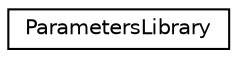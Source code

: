digraph "Graphical Class Hierarchy"
{
 // LATEX_PDF_SIZE
  edge [fontname="Helvetica",fontsize="10",labelfontname="Helvetica",labelfontsize="10"];
  node [fontname="Helvetica",fontsize="10",shape=record];
  rankdir="LR";
  Node0 [label="ParametersLibrary",height=0.2,width=0.4,color="black", fillcolor="white", style="filled",URL="$classarm__compute_1_1test_1_1_parameters_library.xhtml",tooltip="Class that contains all the global parameters used by the tests."];
}
